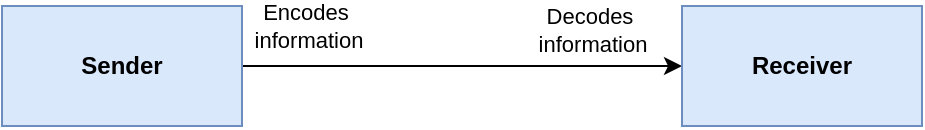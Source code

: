 <mxfile version="16.5.6" type="device"><diagram id="CuVRHBjJLJeVGfOscYTp" name="Page-1"><mxGraphModel dx="592" dy="889" grid="1" gridSize="10" guides="1" tooltips="1" connect="1" arrows="1" fold="1" page="1" pageScale="1" pageWidth="850" pageHeight="1100" math="0" shadow="0"><root><mxCell id="0"/><mxCell id="1" parent="0"/><mxCell id="WQaUKo-qZ_rOzJYfsGwS-3" style="edgeStyle=orthogonalEdgeStyle;rounded=0;orthogonalLoop=1;jettySize=auto;html=1;" edge="1" parent="1" source="WQaUKo-qZ_rOzJYfsGwS-1" target="WQaUKo-qZ_rOzJYfsGwS-2"><mxGeometry relative="1" as="geometry"/></mxCell><mxCell id="WQaUKo-qZ_rOzJYfsGwS-4" value="Encodes&amp;nbsp;&lt;br&gt;information" style="edgeLabel;html=1;align=center;verticalAlign=middle;resizable=0;points=[];" vertex="1" connectable="0" parent="WQaUKo-qZ_rOzJYfsGwS-3"><mxGeometry x="-0.701" y="1" relative="1" as="geometry"><mxPoint y="-19" as="offset"/></mxGeometry></mxCell><mxCell id="WQaUKo-qZ_rOzJYfsGwS-1" value="&lt;b&gt;Sender&lt;/b&gt;" style="rounded=0;whiteSpace=wrap;html=1;fillColor=#dae8fc;strokeColor=#6c8ebf;" vertex="1" parent="1"><mxGeometry x="140" y="320" width="120" height="60" as="geometry"/></mxCell><mxCell id="WQaUKo-qZ_rOzJYfsGwS-2" value="&lt;b&gt;Receiver&lt;/b&gt;" style="rounded=0;whiteSpace=wrap;html=1;fillColor=#dae8fc;strokeColor=#6c8ebf;" vertex="1" parent="1"><mxGeometry x="480" y="320" width="120" height="60" as="geometry"/></mxCell><mxCell id="WQaUKo-qZ_rOzJYfsGwS-5" value="Decodes&amp;nbsp;&lt;br&gt;information" style="edgeLabel;html=1;align=center;verticalAlign=middle;resizable=0;points=[];" vertex="1" connectable="0" parent="1"><mxGeometry x="240" y="359" as="geometry"><mxPoint x="195" y="-27" as="offset"/></mxGeometry></mxCell></root></mxGraphModel></diagram></mxfile>